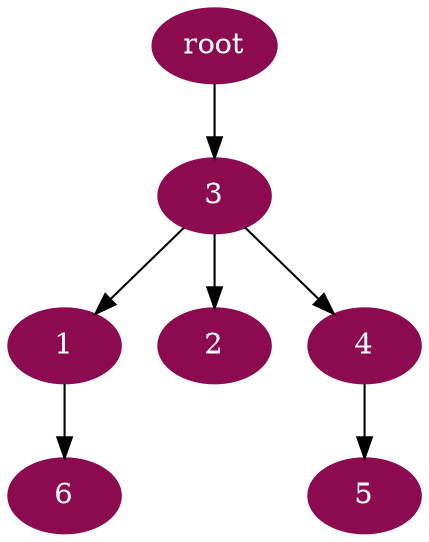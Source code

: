 digraph G {
node [color=deeppink4, style=filled, fontcolor=white];
3 -> 1;
3 -> 2;
"root" -> 3;
3 -> 4;
4 -> 5;
1 -> 6;
}
